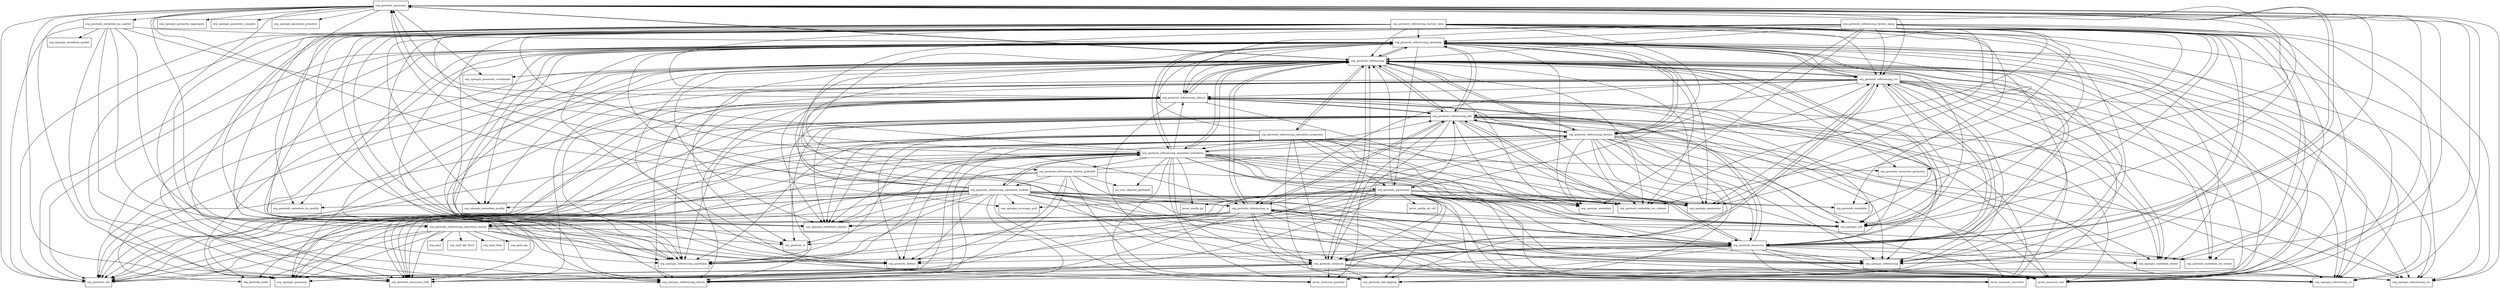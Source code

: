 digraph gt_referencing_14_M1_package_dependencies {
  node [shape = box, fontsize=10.0];
  org_geotools_geometry -> javax_measure_converter;
  org_geotools_geometry -> javax_measure_unit;
  org_geotools_geometry -> org_geotools_factory;
  org_geotools_geometry -> org_geotools_metadata_iso_spatial;
  org_geotools_geometry -> org_geotools_referencing;
  org_geotools_geometry -> org_geotools_referencing_crs;
  org_geotools_geometry -> org_geotools_resources;
  org_geotools_geometry -> org_geotools_resources_geometry;
  org_geotools_geometry -> org_geotools_resources_i18n;
  org_geotools_geometry -> org_geotools_util;
  org_geotools_geometry -> org_opengis_coverage_grid;
  org_geotools_geometry -> org_opengis_geometry;
  org_geotools_geometry -> org_opengis_geometry_aggregate;
  org_geotools_geometry -> org_opengis_geometry_complex;
  org_geotools_geometry -> org_opengis_geometry_coordinate;
  org_geotools_geometry -> org_opengis_geometry_primitive;
  org_geotools_geometry -> org_opengis_metadata_extent;
  org_geotools_geometry -> org_opengis_referencing;
  org_geotools_geometry -> org_opengis_referencing_crs;
  org_geotools_geometry -> org_opengis_referencing_cs;
  org_geotools_geometry -> org_opengis_referencing_datum;
  org_geotools_geometry -> org_opengis_referencing_operation;
  org_geotools_geometry -> org_opengis_util;
  org_geotools_measure -> javax_measure_converter;
  org_geotools_measure -> javax_measure_quantity;
  org_geotools_measure -> javax_measure_unit;
  org_geotools_measure -> org_geotools_math;
  org_geotools_measure -> org_geotools_referencing;
  org_geotools_measure -> org_geotools_referencing_crs;
  org_geotools_measure -> org_geotools_resources;
  org_geotools_measure -> org_geotools_resources_i18n;
  org_geotools_measure -> org_geotools_util;
  org_geotools_measure -> org_geotools_util_logging;
  org_geotools_measure -> org_opengis_geometry;
  org_geotools_measure -> org_opengis_referencing_crs;
  org_geotools_measure -> org_opengis_referencing_cs;
  org_geotools_measure -> org_opengis_referencing_datum;
  org_geotools_metadata_iso_spatial -> org_geotools_referencing_operation;
  org_geotools_metadata_iso_spatial -> org_geotools_referencing_operation_matrix;
  org_geotools_metadata_iso_spatial -> org_geotools_referencing_operation_transform;
  org_geotools_metadata_iso_spatial -> org_geotools_resources_i18n;
  org_geotools_metadata_iso_spatial -> org_geotools_util;
  org_geotools_metadata_iso_spatial -> org_opengis_metadata_spatial;
  org_geotools_metadata_iso_spatial -> org_opengis_referencing_datum;
  org_geotools_metadata_iso_spatial -> org_opengis_referencing_operation;
  org_geotools_parameter -> javax_measure_converter;
  org_geotools_parameter -> javax_measure_unit;
  org_geotools_parameter -> javax_media_jai;
  org_geotools_parameter -> javax_media_jai_util;
  org_geotools_parameter -> org_geotools_io;
  org_geotools_parameter -> org_geotools_measure;
  org_geotools_parameter -> org_geotools_metadata;
  org_geotools_parameter -> org_geotools_metadata_iso_citation;
  org_geotools_parameter -> org_geotools_referencing;
  org_geotools_parameter -> org_geotools_referencing_operation_matrix;
  org_geotools_parameter -> org_geotools_referencing_wkt;
  org_geotools_parameter -> org_geotools_resources;
  org_geotools_parameter -> org_geotools_resources_i18n;
  org_geotools_parameter -> org_geotools_util;
  org_geotools_parameter -> org_geotools_util_logging;
  org_geotools_parameter -> org_opengis_coverage_grid;
  org_geotools_parameter -> org_opengis_metadata;
  org_geotools_parameter -> org_opengis_metadata_citation;
  org_geotools_parameter -> org_opengis_parameter;
  org_geotools_parameter -> org_opengis_referencing;
  org_geotools_parameter -> org_opengis_referencing_operation;
  org_geotools_parameter -> org_opengis_util;
  org_geotools_referencing -> javax_measure_unit;
  org_geotools_referencing -> org_geotools_factory;
  org_geotools_referencing -> org_geotools_geometry;
  org_geotools_referencing -> org_geotools_io;
  org_geotools_referencing -> org_geotools_measure;
  org_geotools_referencing -> org_geotools_metadata_iso_citation;
  org_geotools_referencing -> org_geotools_metadata_iso_extent;
  org_geotools_referencing -> org_geotools_referencing_crs;
  org_geotools_referencing -> org_geotools_referencing_cs;
  org_geotools_referencing -> org_geotools_referencing_datum;
  org_geotools_referencing -> org_geotools_referencing_factory;
  org_geotools_referencing -> org_geotools_referencing_factory_gridshift;
  org_geotools_referencing -> org_geotools_referencing_operation;
  org_geotools_referencing -> org_geotools_referencing_operation_projection;
  org_geotools_referencing -> org_geotools_referencing_operation_transform;
  org_geotools_referencing -> org_geotools_referencing_wkt;
  org_geotools_referencing -> org_geotools_resources;
  org_geotools_referencing -> org_geotools_resources_geometry;
  org_geotools_referencing -> org_geotools_resources_i18n;
  org_geotools_referencing -> org_geotools_util;
  org_geotools_referencing -> org_geotools_util_logging;
  org_geotools_referencing -> org_opengis_geometry;
  org_geotools_referencing -> org_opengis_geometry_coordinate;
  org_geotools_referencing -> org_opengis_metadata;
  org_geotools_referencing -> org_opengis_metadata_citation;
  org_geotools_referencing -> org_opengis_metadata_extent;
  org_geotools_referencing -> org_opengis_metadata_quality;
  org_geotools_referencing -> org_opengis_parameter;
  org_geotools_referencing -> org_opengis_referencing;
  org_geotools_referencing -> org_opengis_referencing_crs;
  org_geotools_referencing -> org_opengis_referencing_cs;
  org_geotools_referencing -> org_opengis_referencing_datum;
  org_geotools_referencing -> org_opengis_referencing_operation;
  org_geotools_referencing -> org_opengis_util;
  org_geotools_referencing_crs -> javax_measure_converter;
  org_geotools_referencing_crs -> javax_measure_quantity;
  org_geotools_referencing_crs -> javax_measure_unit;
  org_geotools_referencing_crs -> org_geotools_measure;
  org_geotools_referencing_crs -> org_geotools_metadata_iso_extent;
  org_geotools_referencing_crs -> org_geotools_referencing;
  org_geotools_referencing_crs -> org_geotools_referencing_cs;
  org_geotools_referencing_crs -> org_geotools_referencing_datum;
  org_geotools_referencing_crs -> org_geotools_referencing_operation;
  org_geotools_referencing_crs -> org_geotools_referencing_wkt;
  org_geotools_referencing_crs -> org_geotools_resources;
  org_geotools_referencing_crs -> org_geotools_resources_i18n;
  org_geotools_referencing_crs -> org_geotools_util;
  org_geotools_referencing_crs -> org_opengis_geometry;
  org_geotools_referencing_crs -> org_opengis_metadata_extent;
  org_geotools_referencing_crs -> org_opengis_parameter;
  org_geotools_referencing_crs -> org_opengis_referencing;
  org_geotools_referencing_crs -> org_opengis_referencing_crs;
  org_geotools_referencing_crs -> org_opengis_referencing_cs;
  org_geotools_referencing_crs -> org_opengis_referencing_datum;
  org_geotools_referencing_crs -> org_opengis_referencing_operation;
  org_geotools_referencing_crs -> org_opengis_util;
  org_geotools_referencing_cs -> javax_measure_converter;
  org_geotools_referencing_cs -> javax_measure_unit;
  org_geotools_referencing_cs -> org_geotools_measure;
  org_geotools_referencing_cs -> org_geotools_referencing;
  org_geotools_referencing_cs -> org_geotools_referencing_operation_matrix;
  org_geotools_referencing_cs -> org_geotools_referencing_wkt;
  org_geotools_referencing_cs -> org_geotools_resources;
  org_geotools_referencing_cs -> org_geotools_resources_i18n;
  org_geotools_referencing_cs -> org_geotools_util;
  org_geotools_referencing_cs -> org_opengis_geometry;
  org_geotools_referencing_cs -> org_opengis_metadata_citation;
  org_geotools_referencing_cs -> org_opengis_referencing;
  org_geotools_referencing_cs -> org_opengis_referencing_cs;
  org_geotools_referencing_cs -> org_opengis_referencing_operation;
  org_geotools_referencing_cs -> org_opengis_util;
  org_geotools_referencing_datum -> javax_measure_converter;
  org_geotools_referencing_datum -> javax_measure_unit;
  org_geotools_referencing_datum -> org_geotools_geometry;
  org_geotools_referencing_datum -> org_geotools_measure;
  org_geotools_referencing_datum -> org_geotools_metadata_iso_citation;
  org_geotools_referencing_datum -> org_geotools_referencing;
  org_geotools_referencing_datum -> org_geotools_referencing_operation_matrix;
  org_geotools_referencing_datum -> org_geotools_referencing_wkt;
  org_geotools_referencing_datum -> org_geotools_resources;
  org_geotools_referencing_datum -> org_geotools_resources_i18n;
  org_geotools_referencing_datum -> org_geotools_util;
  org_geotools_referencing_datum -> org_opengis_geometry;
  org_geotools_referencing_datum -> org_opengis_metadata_citation;
  org_geotools_referencing_datum -> org_opengis_metadata_extent;
  org_geotools_referencing_datum -> org_opengis_referencing;
  org_geotools_referencing_datum -> org_opengis_referencing_datum;
  org_geotools_referencing_datum -> org_opengis_referencing_operation;
  org_geotools_referencing_datum -> org_opengis_util;
  org_geotools_referencing_factory -> javax_measure_unit;
  org_geotools_referencing_factory -> org_geotools_factory;
  org_geotools_referencing_factory -> org_geotools_metadata_iso_citation;
  org_geotools_referencing_factory -> org_geotools_referencing;
  org_geotools_referencing_factory -> org_geotools_referencing_crs;
  org_geotools_referencing_factory -> org_geotools_referencing_cs;
  org_geotools_referencing_factory -> org_geotools_referencing_datum;
  org_geotools_referencing_factory -> org_geotools_referencing_operation;
  org_geotools_referencing_factory -> org_geotools_referencing_operation_transform;
  org_geotools_referencing_factory -> org_geotools_referencing_wkt;
  org_geotools_referencing_factory -> org_geotools_resources;
  org_geotools_referencing_factory -> org_geotools_resources_i18n;
  org_geotools_referencing_factory -> org_geotools_util;
  org_geotools_referencing_factory -> org_geotools_util_logging;
  org_geotools_referencing_factory -> org_opengis_metadata;
  org_geotools_referencing_factory -> org_opengis_metadata_citation;
  org_geotools_referencing_factory -> org_opengis_metadata_extent;
  org_geotools_referencing_factory -> org_opengis_parameter;
  org_geotools_referencing_factory -> org_opengis_referencing;
  org_geotools_referencing_factory -> org_opengis_referencing_crs;
  org_geotools_referencing_factory -> org_opengis_referencing_cs;
  org_geotools_referencing_factory -> org_opengis_referencing_datum;
  org_geotools_referencing_factory -> org_opengis_referencing_operation;
  org_geotools_referencing_factory -> org_opengis_util;
  org_geotools_referencing_factory_epsg -> javax_measure_converter;
  org_geotools_referencing_factory_epsg -> javax_measure_unit;
  org_geotools_referencing_factory_epsg -> org_geotools_factory;
  org_geotools_referencing_factory_epsg -> org_geotools_io;
  org_geotools_referencing_factory_epsg -> org_geotools_measure;
  org_geotools_referencing_factory_epsg -> org_geotools_metadata;
  org_geotools_referencing_factory_epsg -> org_geotools_metadata_iso_citation;
  org_geotools_referencing_factory_epsg -> org_geotools_metadata_iso_extent;
  org_geotools_referencing_factory_epsg -> org_geotools_metadata_iso_quality;
  org_geotools_referencing_factory_epsg -> org_geotools_parameter;
  org_geotools_referencing_factory_epsg -> org_geotools_referencing;
  org_geotools_referencing_factory_epsg -> org_geotools_referencing_crs;
  org_geotools_referencing_factory_epsg -> org_geotools_referencing_cs;
  org_geotools_referencing_factory_epsg -> org_geotools_referencing_datum;
  org_geotools_referencing_factory_epsg -> org_geotools_referencing_factory;
  org_geotools_referencing_factory_epsg -> org_geotools_referencing_operation;
  org_geotools_referencing_factory_epsg -> org_geotools_resources;
  org_geotools_referencing_factory_epsg -> org_geotools_resources_i18n;
  org_geotools_referencing_factory_epsg -> org_geotools_util;
  org_geotools_referencing_factory_epsg -> org_geotools_util_logging;
  org_geotools_referencing_factory_epsg -> org_opengis_metadata;
  org_geotools_referencing_factory_epsg -> org_opengis_metadata_citation;
  org_geotools_referencing_factory_epsg -> org_opengis_metadata_extent;
  org_geotools_referencing_factory_epsg -> org_opengis_metadata_quality;
  org_geotools_referencing_factory_epsg -> org_opengis_parameter;
  org_geotools_referencing_factory_epsg -> org_opengis_referencing;
  org_geotools_referencing_factory_epsg -> org_opengis_referencing_crs;
  org_geotools_referencing_factory_epsg -> org_opengis_referencing_cs;
  org_geotools_referencing_factory_epsg -> org_opengis_referencing_datum;
  org_geotools_referencing_factory_epsg -> org_opengis_referencing_operation;
  org_geotools_referencing_factory_epsg -> org_opengis_util;
  org_geotools_referencing_factory_gridshift -> au_com_objectix_jgridshift;
  org_geotools_referencing_factory_gridshift -> org_geotools_factory;
  org_geotools_referencing_factory_gridshift -> org_geotools_metadata_iso_citation;
  org_geotools_referencing_factory_gridshift -> org_geotools_referencing_factory;
  org_geotools_referencing_factory_gridshift -> org_geotools_referencing_operation_builder;
  org_geotools_referencing_factory_gridshift -> org_geotools_resources_i18n;
  org_geotools_referencing_factory_gridshift -> org_geotools_util;
  org_geotools_referencing_factory_gridshift -> org_geotools_util_logging;
  org_geotools_referencing_factory_gridshift -> org_opengis_metadata_citation;
  org_geotools_referencing_factory_gridshift -> org_opengis_referencing;
  org_geotools_referencing_factory_wms -> org_geotools_factory;
  org_geotools_referencing_factory_wms -> org_geotools_metadata;
  org_geotools_referencing_factory_wms -> org_geotools_metadata_iso_citation;
  org_geotools_referencing_factory_wms -> org_geotools_referencing;
  org_geotools_referencing_factory_wms -> org_geotools_referencing_crs;
  org_geotools_referencing_factory_wms -> org_geotools_referencing_cs;
  org_geotools_referencing_factory_wms -> org_geotools_referencing_datum;
  org_geotools_referencing_factory_wms -> org_geotools_referencing_factory;
  org_geotools_referencing_factory_wms -> org_geotools_referencing_operation;
  org_geotools_referencing_factory_wms -> org_geotools_resources_i18n;
  org_geotools_referencing_factory_wms -> org_geotools_util;
  org_geotools_referencing_factory_wms -> org_opengis_metadata_citation;
  org_geotools_referencing_factory_wms -> org_opengis_parameter;
  org_geotools_referencing_factory_wms -> org_opengis_referencing;
  org_geotools_referencing_factory_wms -> org_opengis_referencing_crs;
  org_geotools_referencing_factory_wms -> org_opengis_referencing_cs;
  org_geotools_referencing_factory_wms -> org_opengis_referencing_datum;
  org_geotools_referencing_factory_wms -> org_opengis_referencing_operation;
  org_geotools_referencing_factory_wms -> org_opengis_util;
  org_geotools_referencing_operation -> javax_measure_converter;
  org_geotools_referencing_operation -> javax_measure_quantity;
  org_geotools_referencing_operation -> javax_measure_unit;
  org_geotools_referencing_operation -> org_geotools_factory;
  org_geotools_referencing_operation -> org_geotools_metadata_iso_citation;
  org_geotools_referencing_operation -> org_geotools_metadata_iso_quality;
  org_geotools_referencing_operation -> org_geotools_parameter;
  org_geotools_referencing_operation -> org_geotools_referencing;
  org_geotools_referencing_operation -> org_geotools_referencing_crs;
  org_geotools_referencing_operation -> org_geotools_referencing_cs;
  org_geotools_referencing_operation -> org_geotools_referencing_datum;
  org_geotools_referencing_operation -> org_geotools_referencing_factory;
  org_geotools_referencing_operation -> org_geotools_referencing_operation_matrix;
  org_geotools_referencing_operation -> org_geotools_referencing_operation_transform;
  org_geotools_referencing_operation -> org_geotools_referencing_wkt;
  org_geotools_referencing_operation -> org_geotools_resources;
  org_geotools_referencing_operation -> org_geotools_resources_i18n;
  org_geotools_referencing_operation -> org_geotools_util;
  org_geotools_referencing_operation -> org_opengis_geometry;
  org_geotools_referencing_operation -> org_opengis_metadata;
  org_geotools_referencing_operation -> org_opengis_metadata_citation;
  org_geotools_referencing_operation -> org_opengis_metadata_extent;
  org_geotools_referencing_operation -> org_opengis_metadata_quality;
  org_geotools_referencing_operation -> org_opengis_parameter;
  org_geotools_referencing_operation -> org_opengis_referencing;
  org_geotools_referencing_operation -> org_opengis_referencing_crs;
  org_geotools_referencing_operation -> org_opengis_referencing_cs;
  org_geotools_referencing_operation -> org_opengis_referencing_datum;
  org_geotools_referencing_operation -> org_opengis_referencing_operation;
  org_geotools_referencing_operation -> org_opengis_util;
  org_geotools_referencing_operation_builder -> javax_measure_unit;
  org_geotools_referencing_operation_builder -> org_geotools_factory;
  org_geotools_referencing_operation_builder -> org_geotools_geometry;
  org_geotools_referencing_operation_builder -> org_geotools_io;
  org_geotools_referencing_operation_builder -> org_geotools_math;
  org_geotools_referencing_operation_builder -> org_geotools_metadata;
  org_geotools_referencing_operation_builder -> org_geotools_metadata_iso_citation;
  org_geotools_referencing_operation_builder -> org_geotools_metadata_iso_extent;
  org_geotools_referencing_operation_builder -> org_geotools_metadata_iso_quality;
  org_geotools_referencing_operation_builder -> org_geotools_referencing;
  org_geotools_referencing_operation_builder -> org_geotools_referencing_cs;
  org_geotools_referencing_operation_builder -> org_geotools_referencing_datum;
  org_geotools_referencing_operation_builder -> org_geotools_referencing_operation;
  org_geotools_referencing_operation_builder -> org_geotools_referencing_operation_matrix;
  org_geotools_referencing_operation_builder -> org_geotools_referencing_operation_transform;
  org_geotools_referencing_operation_builder -> org_geotools_resources;
  org_geotools_referencing_operation_builder -> org_geotools_resources_i18n;
  org_geotools_referencing_operation_builder -> org_geotools_util;
  org_geotools_referencing_operation_builder -> org_geotools_util_logging;
  org_geotools_referencing_operation_builder -> org_opengis_coverage_grid;
  org_geotools_referencing_operation_builder -> org_opengis_geometry;
  org_geotools_referencing_operation_builder -> org_opengis_metadata_citation;
  org_geotools_referencing_operation_builder -> org_opengis_metadata_extent;
  org_geotools_referencing_operation_builder -> org_opengis_metadata_quality;
  org_geotools_referencing_operation_builder -> org_opengis_parameter;
  org_geotools_referencing_operation_builder -> org_opengis_referencing;
  org_geotools_referencing_operation_builder -> org_opengis_referencing_crs;
  org_geotools_referencing_operation_builder -> org_opengis_referencing_cs;
  org_geotools_referencing_operation_builder -> org_opengis_referencing_datum;
  org_geotools_referencing_operation_builder -> org_opengis_referencing_operation;
  org_geotools_referencing_operation_builder -> org_opengis_util;
  org_geotools_referencing_operation_matrix -> org_ejml;
  org_geotools_referencing_operation_matrix -> org_ejml_alg_fixed;
  org_geotools_referencing_operation_matrix -> org_ejml_data;
  org_geotools_referencing_operation_matrix -> org_ejml_ops;
  org_geotools_referencing_operation_matrix -> org_geotools_io;
  org_geotools_referencing_operation_matrix -> org_geotools_math;
  org_geotools_referencing_operation_matrix -> org_geotools_resources;
  org_geotools_referencing_operation_matrix -> org_geotools_resources_i18n;
  org_geotools_referencing_operation_matrix -> org_geotools_util;
  org_geotools_referencing_operation_matrix -> org_opengis_geometry;
  org_geotools_referencing_operation_matrix -> org_opengis_referencing_cs;
  org_geotools_referencing_operation_matrix -> org_opengis_referencing_operation;
  org_geotools_referencing_operation_projection -> javax_measure_unit;
  org_geotools_referencing_operation_projection -> org_geotools_math;
  org_geotools_referencing_operation_projection -> org_geotools_measure;
  org_geotools_referencing_operation_projection -> org_geotools_metadata_iso_citation;
  org_geotools_referencing_operation_projection -> org_geotools_parameter;
  org_geotools_referencing_operation_projection -> org_geotools_referencing;
  org_geotools_referencing_operation_projection -> org_geotools_referencing_operation;
  org_geotools_referencing_operation_projection -> org_geotools_referencing_operation_transform;
  org_geotools_referencing_operation_projection -> org_geotools_resources_i18n;
  org_geotools_referencing_operation_projection -> org_geotools_util;
  org_geotools_referencing_operation_projection -> org_geotools_util_logging;
  org_geotools_referencing_operation_projection -> org_opengis_metadata_citation;
  org_geotools_referencing_operation_projection -> org_opengis_parameter;
  org_geotools_referencing_operation_projection -> org_opengis_referencing;
  org_geotools_referencing_operation_projection -> org_opengis_referencing_operation;
  org_geotools_referencing_operation_projection -> org_opengis_util;
  org_geotools_referencing_operation_transform -> au_com_objectix_jgridshift;
  org_geotools_referencing_operation_transform -> javax_measure_converter;
  org_geotools_referencing_operation_transform -> javax_measure_quantity;
  org_geotools_referencing_operation_transform -> javax_measure_unit;
  org_geotools_referencing_operation_transform -> javax_media_jai;
  org_geotools_referencing_operation_transform -> org_geotools_factory;
  org_geotools_referencing_operation_transform -> org_geotools_geometry;
  org_geotools_referencing_operation_transform -> org_geotools_measure;
  org_geotools_referencing_operation_transform -> org_geotools_metadata_iso_citation;
  org_geotools_referencing_operation_transform -> org_geotools_parameter;
  org_geotools_referencing_operation_transform -> org_geotools_referencing;
  org_geotools_referencing_operation_transform -> org_geotools_referencing_datum;
  org_geotools_referencing_operation_transform -> org_geotools_referencing_factory_gridshift;
  org_geotools_referencing_operation_transform -> org_geotools_referencing_operation;
  org_geotools_referencing_operation_transform -> org_geotools_referencing_operation_builder;
  org_geotools_referencing_operation_transform -> org_geotools_referencing_operation_matrix;
  org_geotools_referencing_operation_transform -> org_geotools_referencing_wkt;
  org_geotools_referencing_operation_transform -> org_geotools_resources;
  org_geotools_referencing_operation_transform -> org_geotools_resources_geometry;
  org_geotools_referencing_operation_transform -> org_geotools_resources_i18n;
  org_geotools_referencing_operation_transform -> org_geotools_util;
  org_geotools_referencing_operation_transform -> org_geotools_util_logging;
  org_geotools_referencing_operation_transform -> org_opengis_geometry;
  org_geotools_referencing_operation_transform -> org_opengis_metadata;
  org_geotools_referencing_operation_transform -> org_opengis_metadata_citation;
  org_geotools_referencing_operation_transform -> org_opengis_parameter;
  org_geotools_referencing_operation_transform -> org_opengis_referencing;
  org_geotools_referencing_operation_transform -> org_opengis_referencing_datum;
  org_geotools_referencing_operation_transform -> org_opengis_referencing_operation;
  org_geotools_referencing_operation_transform -> org_opengis_util;
  org_geotools_referencing_wkt -> javax_measure_converter;
  org_geotools_referencing_wkt -> javax_measure_quantity;
  org_geotools_referencing_wkt -> javax_measure_unit;
  org_geotools_referencing_wkt -> org_geotools_factory;
  org_geotools_referencing_wkt -> org_geotools_io;
  org_geotools_referencing_wkt -> org_geotools_math;
  org_geotools_referencing_wkt -> org_geotools_measure;
  org_geotools_referencing_wkt -> org_geotools_metadata_iso_citation;
  org_geotools_referencing_wkt -> org_geotools_referencing;
  org_geotools_referencing_wkt -> org_geotools_referencing_cs;
  org_geotools_referencing_wkt -> org_geotools_referencing_datum;
  org_geotools_referencing_wkt -> org_geotools_referencing_factory;
  org_geotools_referencing_wkt -> org_geotools_referencing_operation;
  org_geotools_referencing_wkt -> org_geotools_resources;
  org_geotools_referencing_wkt -> org_geotools_resources_i18n;
  org_geotools_referencing_wkt -> org_geotools_util;
  org_geotools_referencing_wkt -> org_geotools_util_logging;
  org_geotools_referencing_wkt -> org_opengis_metadata;
  org_geotools_referencing_wkt -> org_opengis_metadata_citation;
  org_geotools_referencing_wkt -> org_opengis_parameter;
  org_geotools_referencing_wkt -> org_opengis_referencing;
  org_geotools_referencing_wkt -> org_opengis_referencing_crs;
  org_geotools_referencing_wkt -> org_opengis_referencing_cs;
  org_geotools_referencing_wkt -> org_opengis_referencing_datum;
  org_geotools_referencing_wkt -> org_opengis_referencing_operation;
  org_geotools_referencing_wkt -> org_opengis_util;
  org_geotools_resources -> javax_measure_unit;
  org_geotools_resources -> org_geotools_factory;
  org_geotools_resources -> org_geotools_geometry;
  org_geotools_resources -> org_geotools_measure;
  org_geotools_resources -> org_geotools_metadata_iso_extent;
  org_geotools_resources -> org_geotools_referencing;
  org_geotools_resources -> org_geotools_referencing_crs;
  org_geotools_resources -> org_geotools_referencing_cs;
  org_geotools_resources -> org_geotools_referencing_datum;
  org_geotools_resources -> org_geotools_referencing_operation;
  org_geotools_resources -> org_geotools_referencing_wkt;
  org_geotools_resources -> org_geotools_resources_i18n;
  org_geotools_resources -> org_opengis_geometry;
  org_geotools_resources -> org_opengis_metadata_extent;
  org_geotools_resources -> org_opengis_referencing;
  org_geotools_resources -> org_opengis_referencing_crs;
  org_geotools_resources -> org_opengis_referencing_cs;
  org_geotools_resources -> org_opengis_referencing_datum;
  org_geotools_resources -> org_opengis_referencing_operation;
  org_geotools_resources_geometry -> org_geotools_resources;
}
